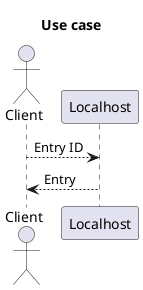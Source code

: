 @startuml
title Use case
actor Client
participant Localhost

Client --> Localhost : Entry ID
Localhost --> Client : Entry
@enduml
